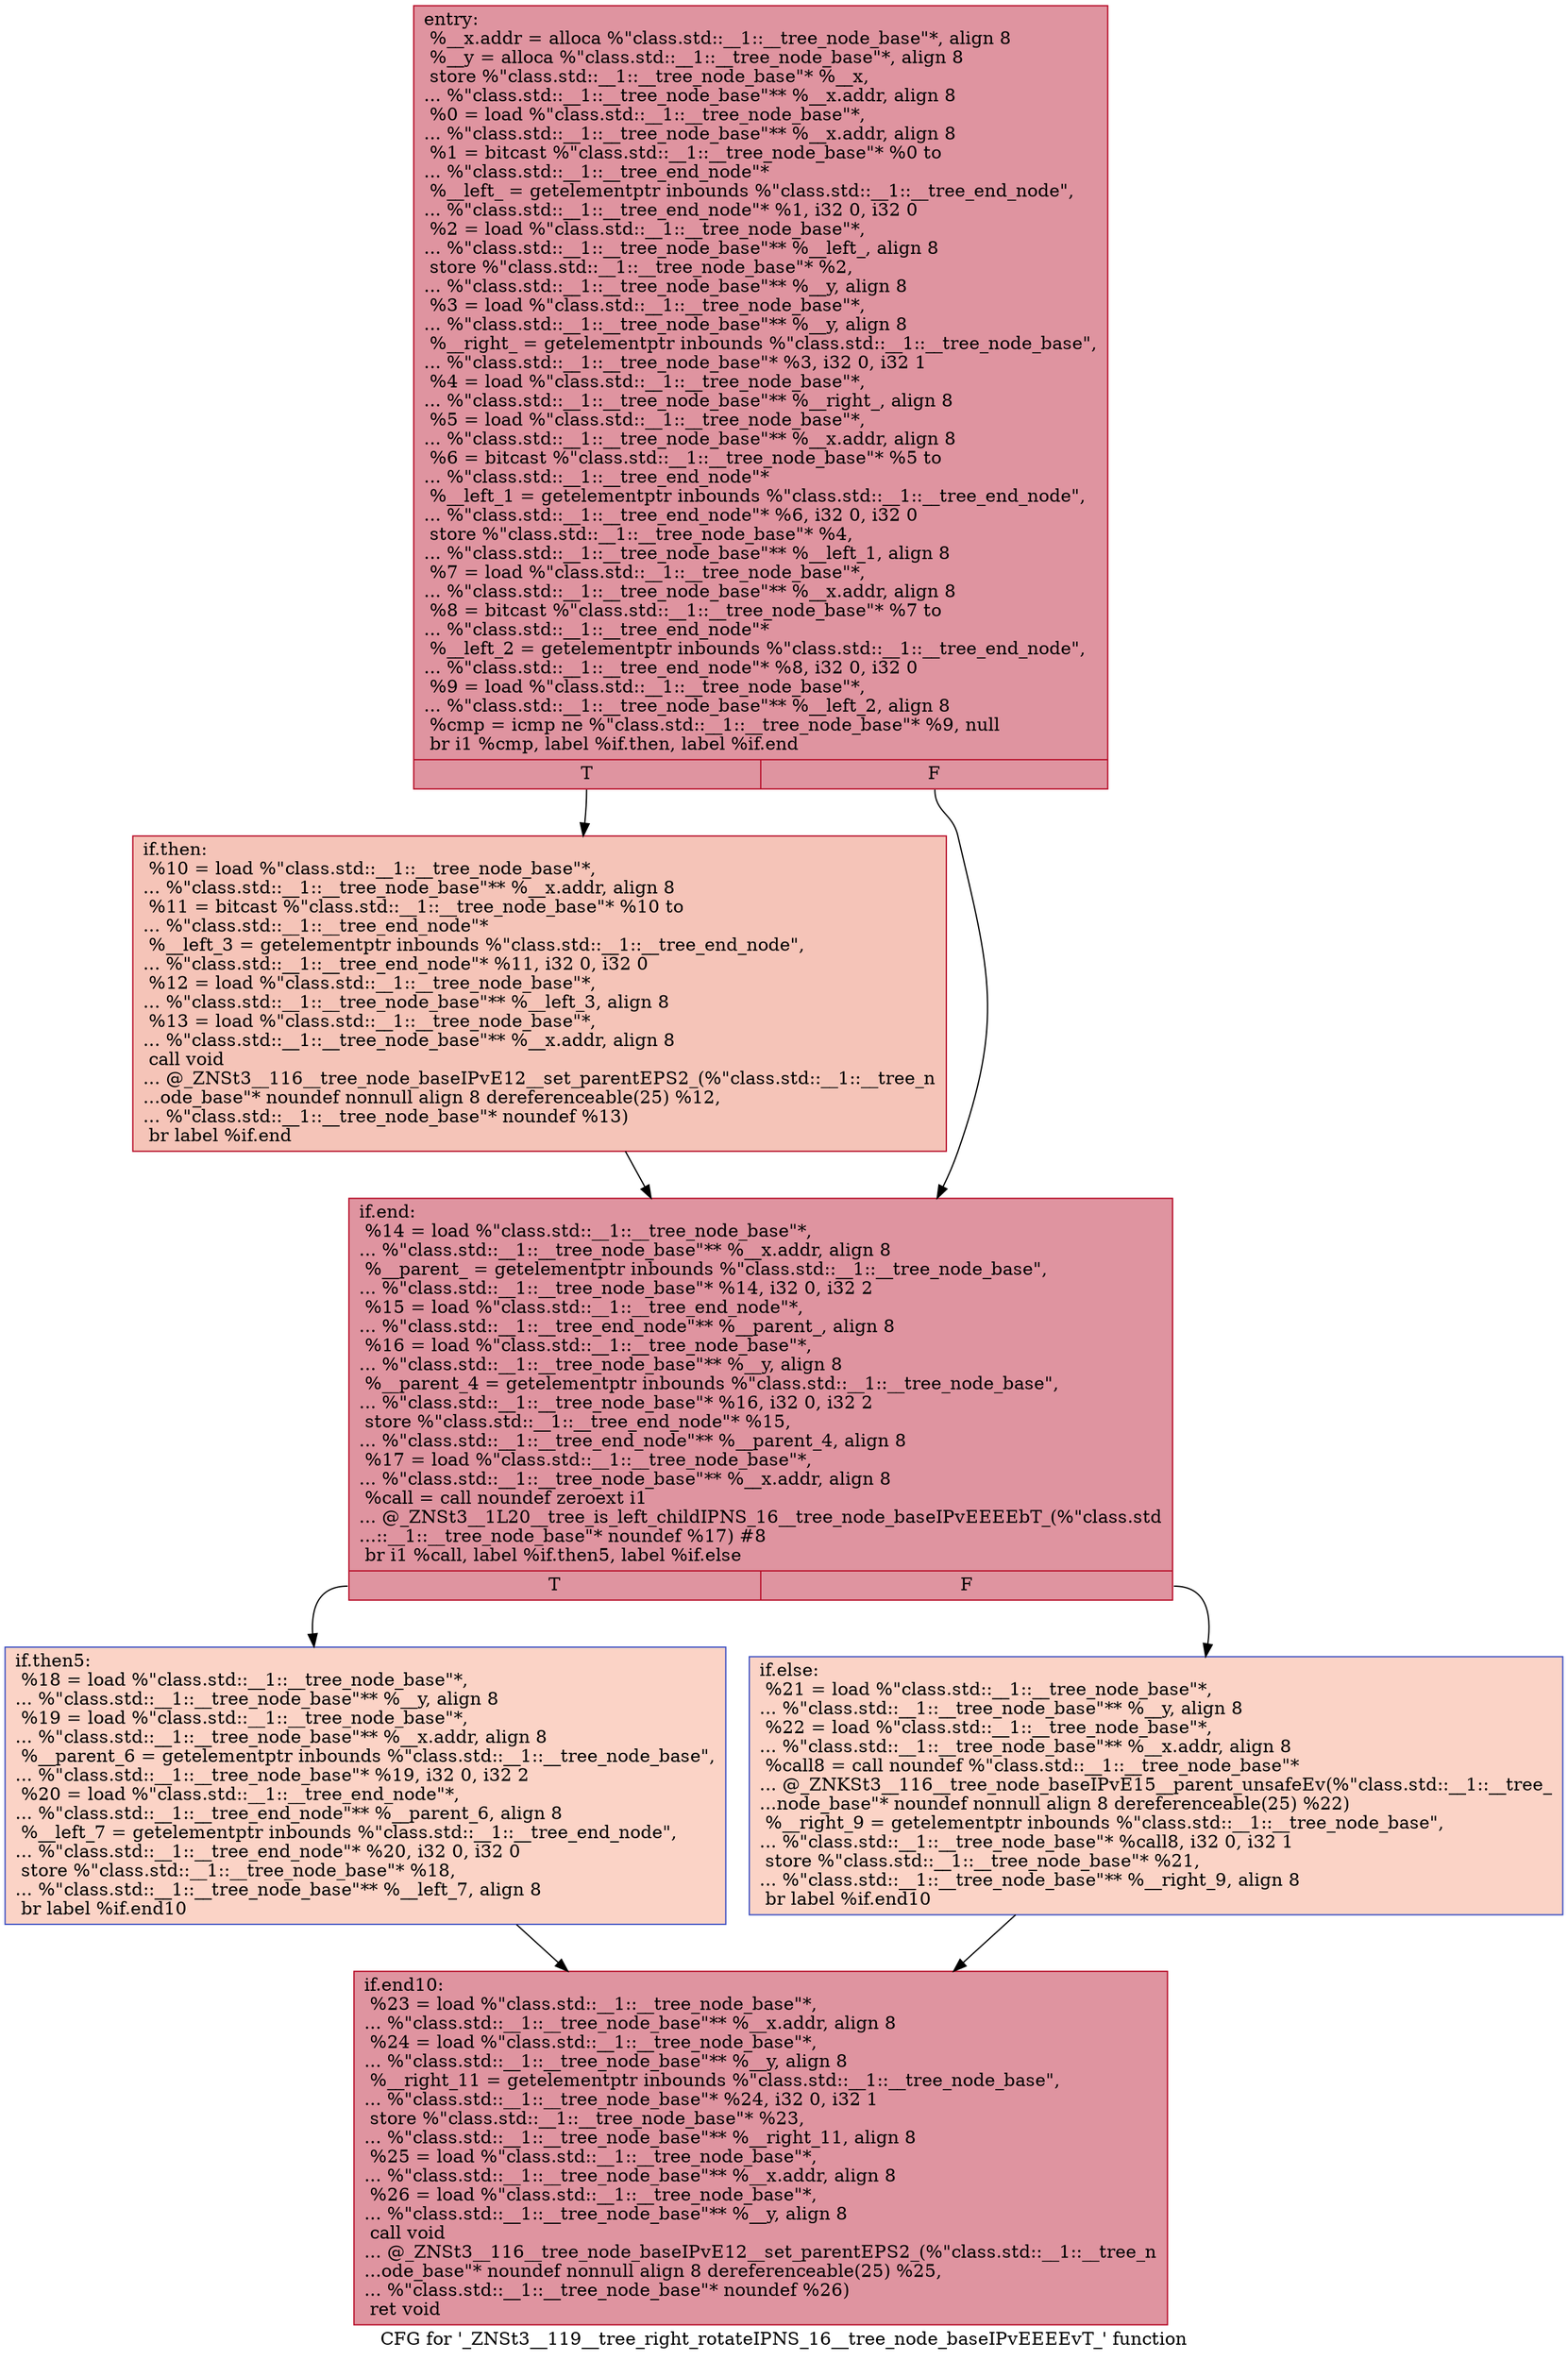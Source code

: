 digraph "CFG for '_ZNSt3__119__tree_right_rotateIPNS_16__tree_node_baseIPvEEEEvT_' function" {
	label="CFG for '_ZNSt3__119__tree_right_rotateIPNS_16__tree_node_baseIPvEEEEvT_' function";

	Node0x60000255fbc0 [shape=record,color="#b70d28ff", style=filled, fillcolor="#b70d2870",label="{entry:\l  %__x.addr = alloca %\"class.std::__1::__tree_node_base\"*, align 8\l  %__y = alloca %\"class.std::__1::__tree_node_base\"*, align 8\l  store %\"class.std::__1::__tree_node_base\"* %__x,\l... %\"class.std::__1::__tree_node_base\"** %__x.addr, align 8\l  %0 = load %\"class.std::__1::__tree_node_base\"*,\l... %\"class.std::__1::__tree_node_base\"** %__x.addr, align 8\l  %1 = bitcast %\"class.std::__1::__tree_node_base\"* %0 to\l... %\"class.std::__1::__tree_end_node\"*\l  %__left_ = getelementptr inbounds %\"class.std::__1::__tree_end_node\",\l... %\"class.std::__1::__tree_end_node\"* %1, i32 0, i32 0\l  %2 = load %\"class.std::__1::__tree_node_base\"*,\l... %\"class.std::__1::__tree_node_base\"** %__left_, align 8\l  store %\"class.std::__1::__tree_node_base\"* %2,\l... %\"class.std::__1::__tree_node_base\"** %__y, align 8\l  %3 = load %\"class.std::__1::__tree_node_base\"*,\l... %\"class.std::__1::__tree_node_base\"** %__y, align 8\l  %__right_ = getelementptr inbounds %\"class.std::__1::__tree_node_base\",\l... %\"class.std::__1::__tree_node_base\"* %3, i32 0, i32 1\l  %4 = load %\"class.std::__1::__tree_node_base\"*,\l... %\"class.std::__1::__tree_node_base\"** %__right_, align 8\l  %5 = load %\"class.std::__1::__tree_node_base\"*,\l... %\"class.std::__1::__tree_node_base\"** %__x.addr, align 8\l  %6 = bitcast %\"class.std::__1::__tree_node_base\"* %5 to\l... %\"class.std::__1::__tree_end_node\"*\l  %__left_1 = getelementptr inbounds %\"class.std::__1::__tree_end_node\",\l... %\"class.std::__1::__tree_end_node\"* %6, i32 0, i32 0\l  store %\"class.std::__1::__tree_node_base\"* %4,\l... %\"class.std::__1::__tree_node_base\"** %__left_1, align 8\l  %7 = load %\"class.std::__1::__tree_node_base\"*,\l... %\"class.std::__1::__tree_node_base\"** %__x.addr, align 8\l  %8 = bitcast %\"class.std::__1::__tree_node_base\"* %7 to\l... %\"class.std::__1::__tree_end_node\"*\l  %__left_2 = getelementptr inbounds %\"class.std::__1::__tree_end_node\",\l... %\"class.std::__1::__tree_end_node\"* %8, i32 0, i32 0\l  %9 = load %\"class.std::__1::__tree_node_base\"*,\l... %\"class.std::__1::__tree_node_base\"** %__left_2, align 8\l  %cmp = icmp ne %\"class.std::__1::__tree_node_base\"* %9, null\l  br i1 %cmp, label %if.then, label %if.end\l|{<s0>T|<s1>F}}"];
	Node0x60000255fbc0:s0 -> Node0x60000255fc00;
	Node0x60000255fbc0:s1 -> Node0x60000255fc40;
	Node0x60000255fc00 [shape=record,color="#b70d28ff", style=filled, fillcolor="#e97a5f70",label="{if.then:                                          \l  %10 = load %\"class.std::__1::__tree_node_base\"*,\l... %\"class.std::__1::__tree_node_base\"** %__x.addr, align 8\l  %11 = bitcast %\"class.std::__1::__tree_node_base\"* %10 to\l... %\"class.std::__1::__tree_end_node\"*\l  %__left_3 = getelementptr inbounds %\"class.std::__1::__tree_end_node\",\l... %\"class.std::__1::__tree_end_node\"* %11, i32 0, i32 0\l  %12 = load %\"class.std::__1::__tree_node_base\"*,\l... %\"class.std::__1::__tree_node_base\"** %__left_3, align 8\l  %13 = load %\"class.std::__1::__tree_node_base\"*,\l... %\"class.std::__1::__tree_node_base\"** %__x.addr, align 8\l  call void\l... @_ZNSt3__116__tree_node_baseIPvE12__set_parentEPS2_(%\"class.std::__1::__tree_n\l...ode_base\"* noundef nonnull align 8 dereferenceable(25) %12,\l... %\"class.std::__1::__tree_node_base\"* noundef %13)\l  br label %if.end\l}"];
	Node0x60000255fc00 -> Node0x60000255fc40;
	Node0x60000255fc40 [shape=record,color="#b70d28ff", style=filled, fillcolor="#b70d2870",label="{if.end:                                           \l  %14 = load %\"class.std::__1::__tree_node_base\"*,\l... %\"class.std::__1::__tree_node_base\"** %__x.addr, align 8\l  %__parent_ = getelementptr inbounds %\"class.std::__1::__tree_node_base\",\l... %\"class.std::__1::__tree_node_base\"* %14, i32 0, i32 2\l  %15 = load %\"class.std::__1::__tree_end_node\"*,\l... %\"class.std::__1::__tree_end_node\"** %__parent_, align 8\l  %16 = load %\"class.std::__1::__tree_node_base\"*,\l... %\"class.std::__1::__tree_node_base\"** %__y, align 8\l  %__parent_4 = getelementptr inbounds %\"class.std::__1::__tree_node_base\",\l... %\"class.std::__1::__tree_node_base\"* %16, i32 0, i32 2\l  store %\"class.std::__1::__tree_end_node\"* %15,\l... %\"class.std::__1::__tree_end_node\"** %__parent_4, align 8\l  %17 = load %\"class.std::__1::__tree_node_base\"*,\l... %\"class.std::__1::__tree_node_base\"** %__x.addr, align 8\l  %call = call noundef zeroext i1\l... @_ZNSt3__1L20__tree_is_left_childIPNS_16__tree_node_baseIPvEEEEbT_(%\"class.std\l...::__1::__tree_node_base\"* noundef %17) #8\l  br i1 %call, label %if.then5, label %if.else\l|{<s0>T|<s1>F}}"];
	Node0x60000255fc40:s0 -> Node0x60000255fd00;
	Node0x60000255fc40:s1 -> Node0x60000255fd40;
	Node0x60000255fd00 [shape=record,color="#3d50c3ff", style=filled, fillcolor="#f59c7d70",label="{if.then5:                                         \l  %18 = load %\"class.std::__1::__tree_node_base\"*,\l... %\"class.std::__1::__tree_node_base\"** %__y, align 8\l  %19 = load %\"class.std::__1::__tree_node_base\"*,\l... %\"class.std::__1::__tree_node_base\"** %__x.addr, align 8\l  %__parent_6 = getelementptr inbounds %\"class.std::__1::__tree_node_base\",\l... %\"class.std::__1::__tree_node_base\"* %19, i32 0, i32 2\l  %20 = load %\"class.std::__1::__tree_end_node\"*,\l... %\"class.std::__1::__tree_end_node\"** %__parent_6, align 8\l  %__left_7 = getelementptr inbounds %\"class.std::__1::__tree_end_node\",\l... %\"class.std::__1::__tree_end_node\"* %20, i32 0, i32 0\l  store %\"class.std::__1::__tree_node_base\"* %18,\l... %\"class.std::__1::__tree_node_base\"** %__left_7, align 8\l  br label %if.end10\l}"];
	Node0x60000255fd00 -> Node0x60000255fd80;
	Node0x60000255fd40 [shape=record,color="#3d50c3ff", style=filled, fillcolor="#f59c7d70",label="{if.else:                                          \l  %21 = load %\"class.std::__1::__tree_node_base\"*,\l... %\"class.std::__1::__tree_node_base\"** %__y, align 8\l  %22 = load %\"class.std::__1::__tree_node_base\"*,\l... %\"class.std::__1::__tree_node_base\"** %__x.addr, align 8\l  %call8 = call noundef %\"class.std::__1::__tree_node_base\"*\l... @_ZNKSt3__116__tree_node_baseIPvE15__parent_unsafeEv(%\"class.std::__1::__tree_\l...node_base\"* noundef nonnull align 8 dereferenceable(25) %22)\l  %__right_9 = getelementptr inbounds %\"class.std::__1::__tree_node_base\",\l... %\"class.std::__1::__tree_node_base\"* %call8, i32 0, i32 1\l  store %\"class.std::__1::__tree_node_base\"* %21,\l... %\"class.std::__1::__tree_node_base\"** %__right_9, align 8\l  br label %if.end10\l}"];
	Node0x60000255fd40 -> Node0x60000255fd80;
	Node0x60000255fd80 [shape=record,color="#b70d28ff", style=filled, fillcolor="#b70d2870",label="{if.end10:                                         \l  %23 = load %\"class.std::__1::__tree_node_base\"*,\l... %\"class.std::__1::__tree_node_base\"** %__x.addr, align 8\l  %24 = load %\"class.std::__1::__tree_node_base\"*,\l... %\"class.std::__1::__tree_node_base\"** %__y, align 8\l  %__right_11 = getelementptr inbounds %\"class.std::__1::__tree_node_base\",\l... %\"class.std::__1::__tree_node_base\"* %24, i32 0, i32 1\l  store %\"class.std::__1::__tree_node_base\"* %23,\l... %\"class.std::__1::__tree_node_base\"** %__right_11, align 8\l  %25 = load %\"class.std::__1::__tree_node_base\"*,\l... %\"class.std::__1::__tree_node_base\"** %__x.addr, align 8\l  %26 = load %\"class.std::__1::__tree_node_base\"*,\l... %\"class.std::__1::__tree_node_base\"** %__y, align 8\l  call void\l... @_ZNSt3__116__tree_node_baseIPvE12__set_parentEPS2_(%\"class.std::__1::__tree_n\l...ode_base\"* noundef nonnull align 8 dereferenceable(25) %25,\l... %\"class.std::__1::__tree_node_base\"* noundef %26)\l  ret void\l}"];
}
